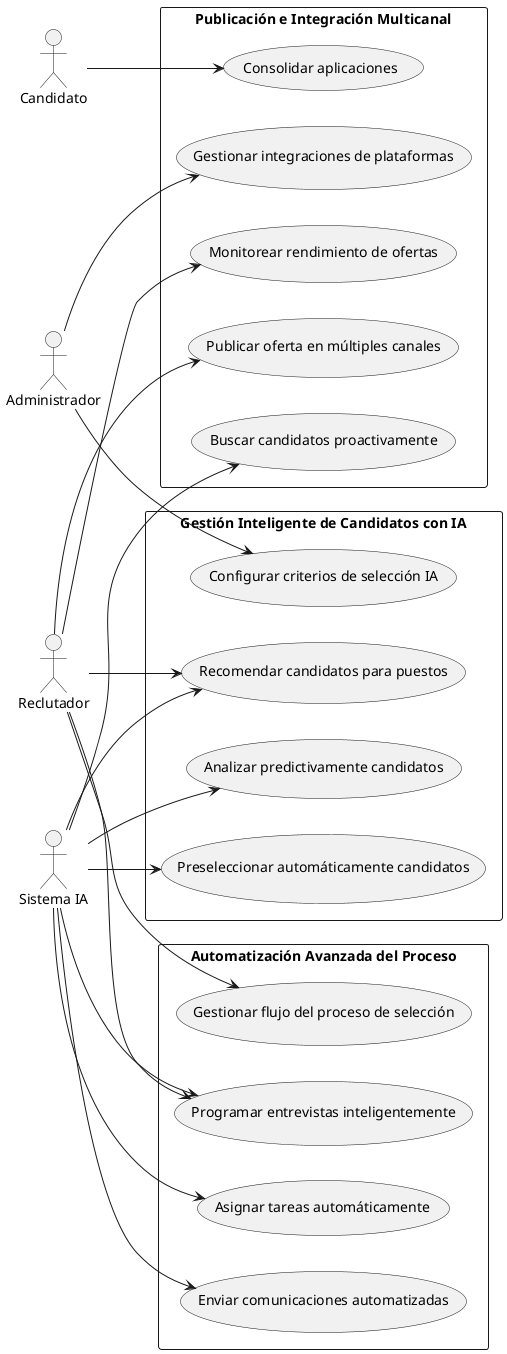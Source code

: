 @startuml ATS - Casos de Uso Principales

left to right direction
skinparam packageStyle rectangle

actor Reclutador as R
actor Candidato as C
actor "Sistema IA" as IA
actor Administrador as A

rectangle "Publicación e Integración Multicanal" {
  usecase "Publicar oferta en múltiples canales" as UC1
  usecase "Consolidar aplicaciones" as UC2
  usecase "Buscar candidatos proactivamente" as UC3
  usecase "Monitorear rendimiento de ofertas" as UC4
  usecase "Gestionar integraciones de plataformas" as UC5
}

rectangle "Gestión Inteligente de Candidatos con IA" {
  usecase "Analizar predictivamente candidatos" as UC6
  usecase "Recomendar candidatos para puestos" as UC7
  usecase "Preseleccionar automáticamente candidatos" as UC8
  usecase "Configurar criterios de selección IA" as UC9
}

rectangle "Automatización Avanzada del Proceso" {
  usecase "Programar entrevistas inteligentemente" as UC10
  usecase "Enviar comunicaciones automatizadas" as UC11
  usecase "Asignar tareas automáticamente" as UC12
  usecase "Gestionar flujo del proceso de selección" as UC13
}

R --> UC1
R --> UC4
R --> UC7
R --> UC10
R --> UC13

C --> UC2

IA --> UC3
IA --> UC6
IA --> UC7
IA --> UC8
IA --> UC10
IA --> UC11
IA --> UC12

A --> UC5
A --> UC9

@enduml